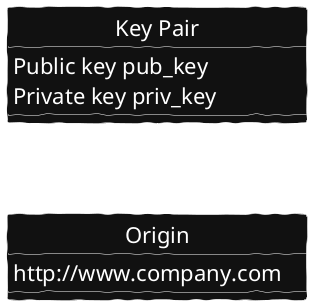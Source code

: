 @startuml

skinparam backgroundColor transparent
skinparam handwritten true

skinparam minClassWidth 300

skinparam class {
  BorderColor White
  BackgroundColor #111111
  FontName Rufscript
  FontSize 24
  FontColor White
}

skinparam DefaultFontColor White
skinparam DefaultFontName Rufscript
skinparam DefaultFontSize 22

skinparam ArrowColor White

class "Key Pair" {
  Public key pub_key
  Private key priv_key
}

class Origin {
  http://www.company.com
}

hide Origin circle
hide "Key Pair" circle

"Key Pair" "1" -- "1" Origin : associated with

@enduml
